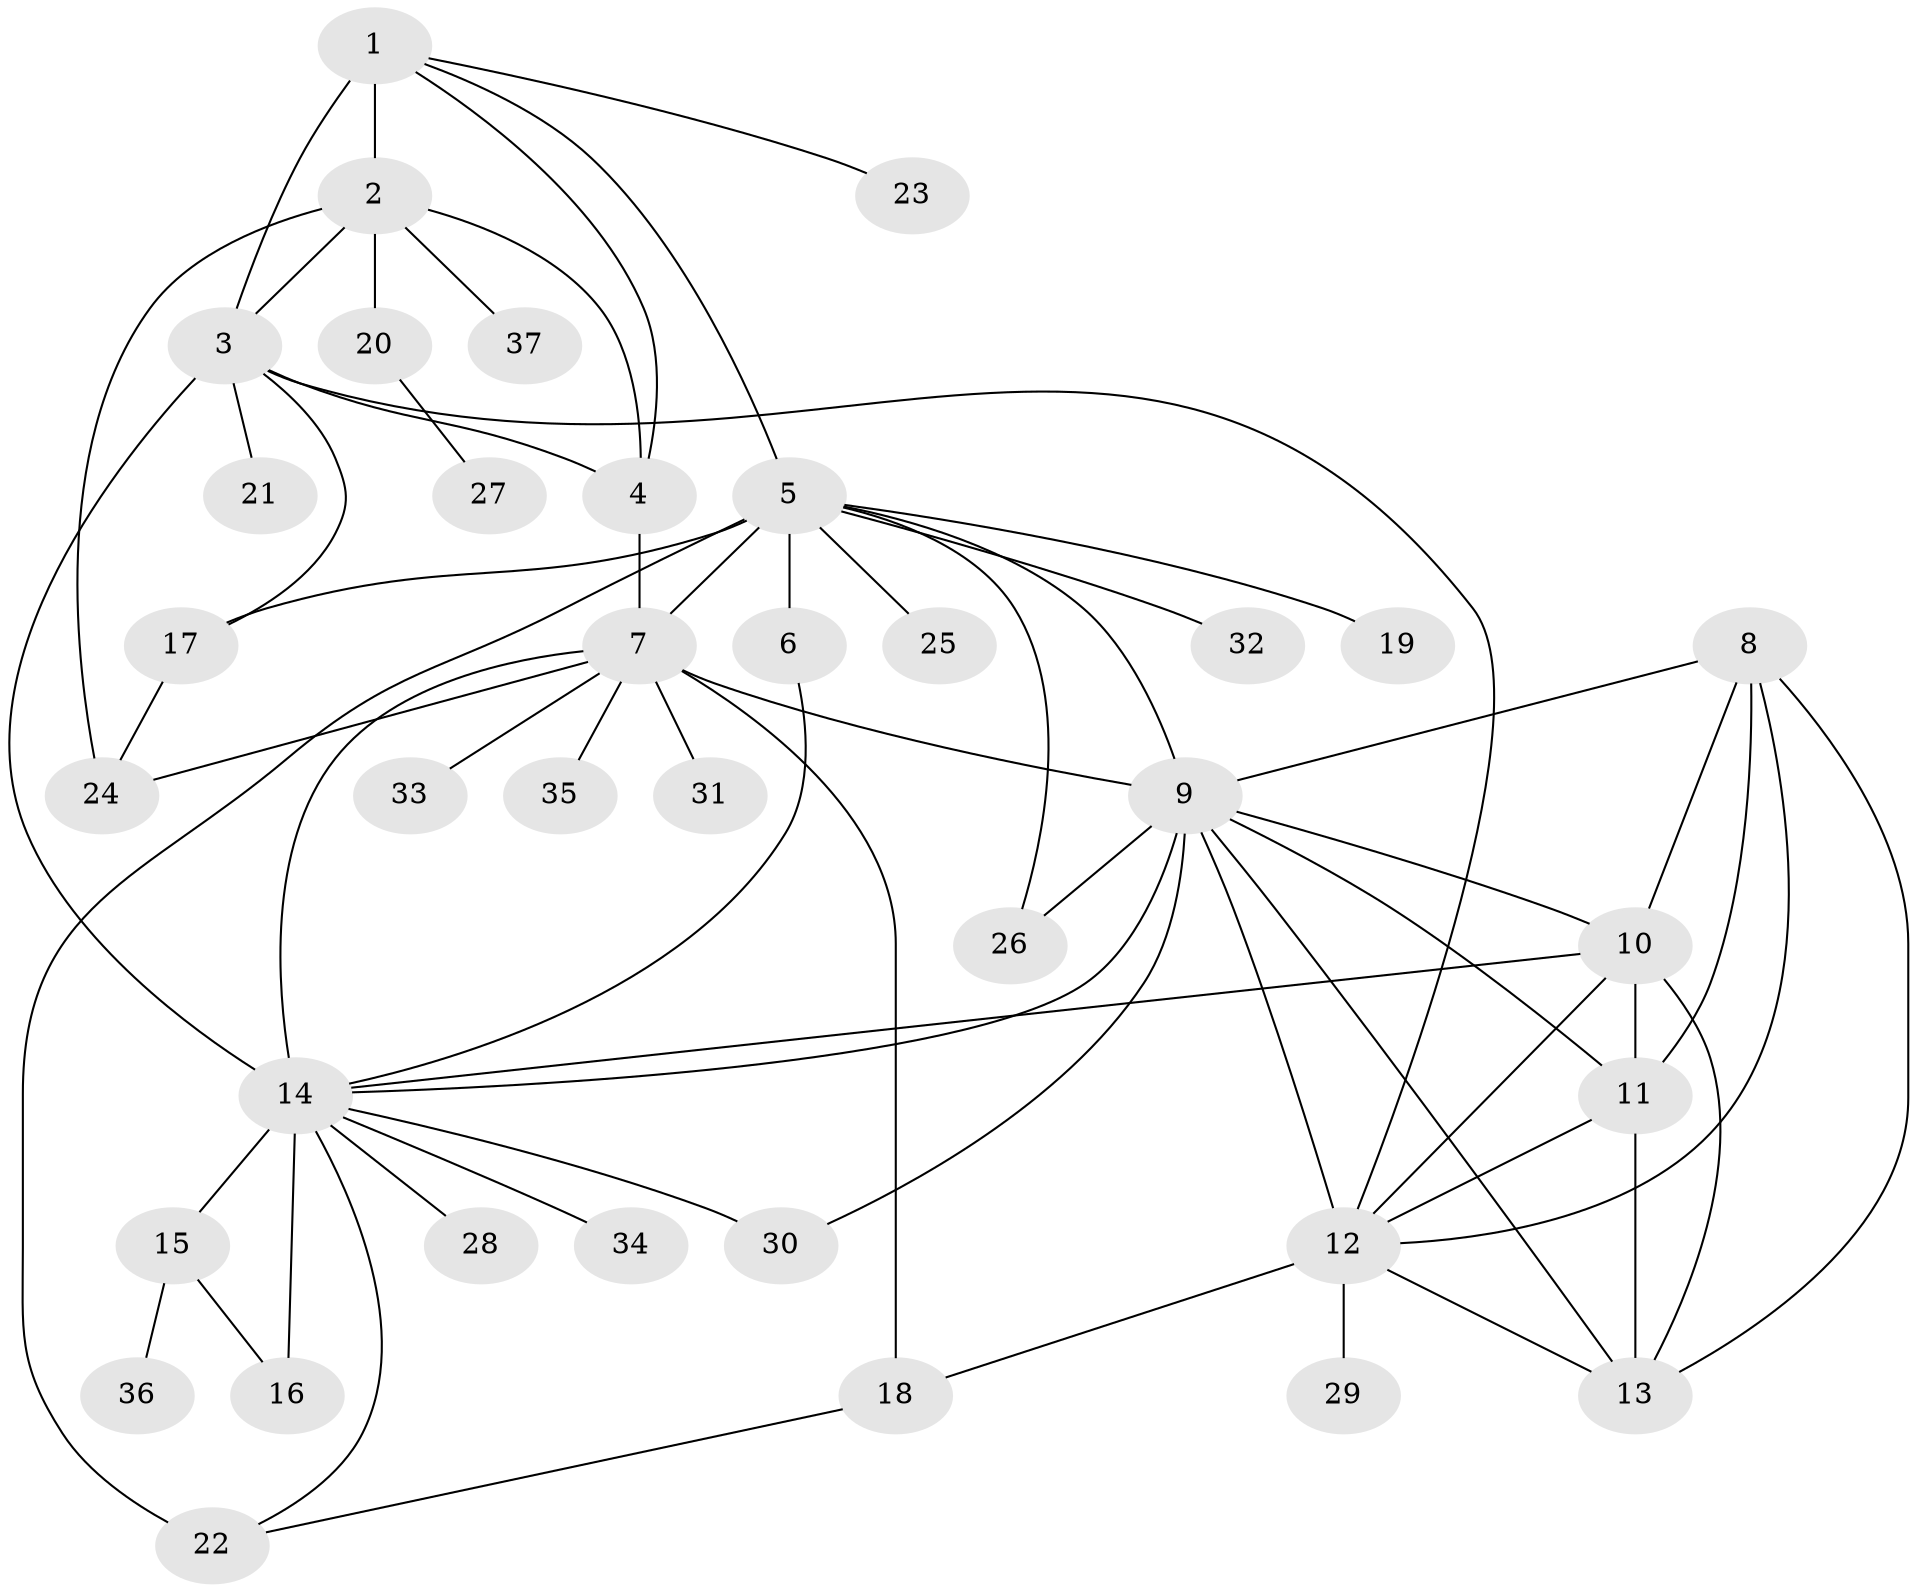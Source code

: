 // original degree distribution, {11: 0.024390243902439025, 8: 0.06504065040650407, 9: 0.032520325203252036, 6: 0.016260162601626018, 5: 0.032520325203252036, 13: 0.016260162601626018, 10: 0.032520325203252036, 12: 0.008130081300813009, 7: 0.016260162601626018, 1: 0.5772357723577236, 2: 0.16260162601626016, 3: 0.016260162601626018}
// Generated by graph-tools (version 1.1) at 2025/52/03/04/25 22:52:07]
// undirected, 37 vertices, 65 edges
graph export_dot {
  node [color=gray90,style=filled];
  1;
  2;
  3;
  4;
  5;
  6;
  7;
  8;
  9;
  10;
  11;
  12;
  13;
  14;
  15;
  16;
  17;
  18;
  19;
  20;
  21;
  22;
  23;
  24;
  25;
  26;
  27;
  28;
  29;
  30;
  31;
  32;
  33;
  34;
  35;
  36;
  37;
  1 -- 2 [weight=3.0];
  1 -- 3 [weight=1.0];
  1 -- 4 [weight=1.0];
  1 -- 5 [weight=1.0];
  1 -- 23 [weight=1.0];
  2 -- 3 [weight=3.0];
  2 -- 4 [weight=3.0];
  2 -- 20 [weight=2.0];
  2 -- 24 [weight=2.0];
  2 -- 37 [weight=1.0];
  3 -- 4 [weight=1.0];
  3 -- 12 [weight=1.0];
  3 -- 14 [weight=1.0];
  3 -- 17 [weight=1.0];
  3 -- 21 [weight=1.0];
  4 -- 7 [weight=1.0];
  5 -- 6 [weight=5.0];
  5 -- 7 [weight=1.0];
  5 -- 9 [weight=1.0];
  5 -- 17 [weight=4.0];
  5 -- 19 [weight=1.0];
  5 -- 22 [weight=2.0];
  5 -- 25 [weight=1.0];
  5 -- 26 [weight=1.0];
  5 -- 32 [weight=1.0];
  6 -- 14 [weight=1.0];
  7 -- 9 [weight=1.0];
  7 -- 14 [weight=1.0];
  7 -- 18 [weight=4.0];
  7 -- 24 [weight=1.0];
  7 -- 31 [weight=5.0];
  7 -- 33 [weight=2.0];
  7 -- 35 [weight=1.0];
  8 -- 9 [weight=1.0];
  8 -- 10 [weight=1.0];
  8 -- 11 [weight=1.0];
  8 -- 12 [weight=1.0];
  8 -- 13 [weight=1.0];
  9 -- 10 [weight=1.0];
  9 -- 11 [weight=1.0];
  9 -- 12 [weight=1.0];
  9 -- 13 [weight=1.0];
  9 -- 14 [weight=1.0];
  9 -- 26 [weight=3.0];
  9 -- 30 [weight=1.0];
  10 -- 11 [weight=6.0];
  10 -- 12 [weight=1.0];
  10 -- 13 [weight=1.0];
  10 -- 14 [weight=1.0];
  11 -- 12 [weight=1.0];
  11 -- 13 [weight=1.0];
  12 -- 13 [weight=1.0];
  12 -- 18 [weight=1.0];
  12 -- 29 [weight=1.0];
  14 -- 15 [weight=4.0];
  14 -- 16 [weight=4.0];
  14 -- 22 [weight=1.0];
  14 -- 28 [weight=1.0];
  14 -- 30 [weight=3.0];
  14 -- 34 [weight=1.0];
  15 -- 16 [weight=1.0];
  15 -- 36 [weight=1.0];
  17 -- 24 [weight=1.0];
  18 -- 22 [weight=1.0];
  20 -- 27 [weight=1.0];
}
